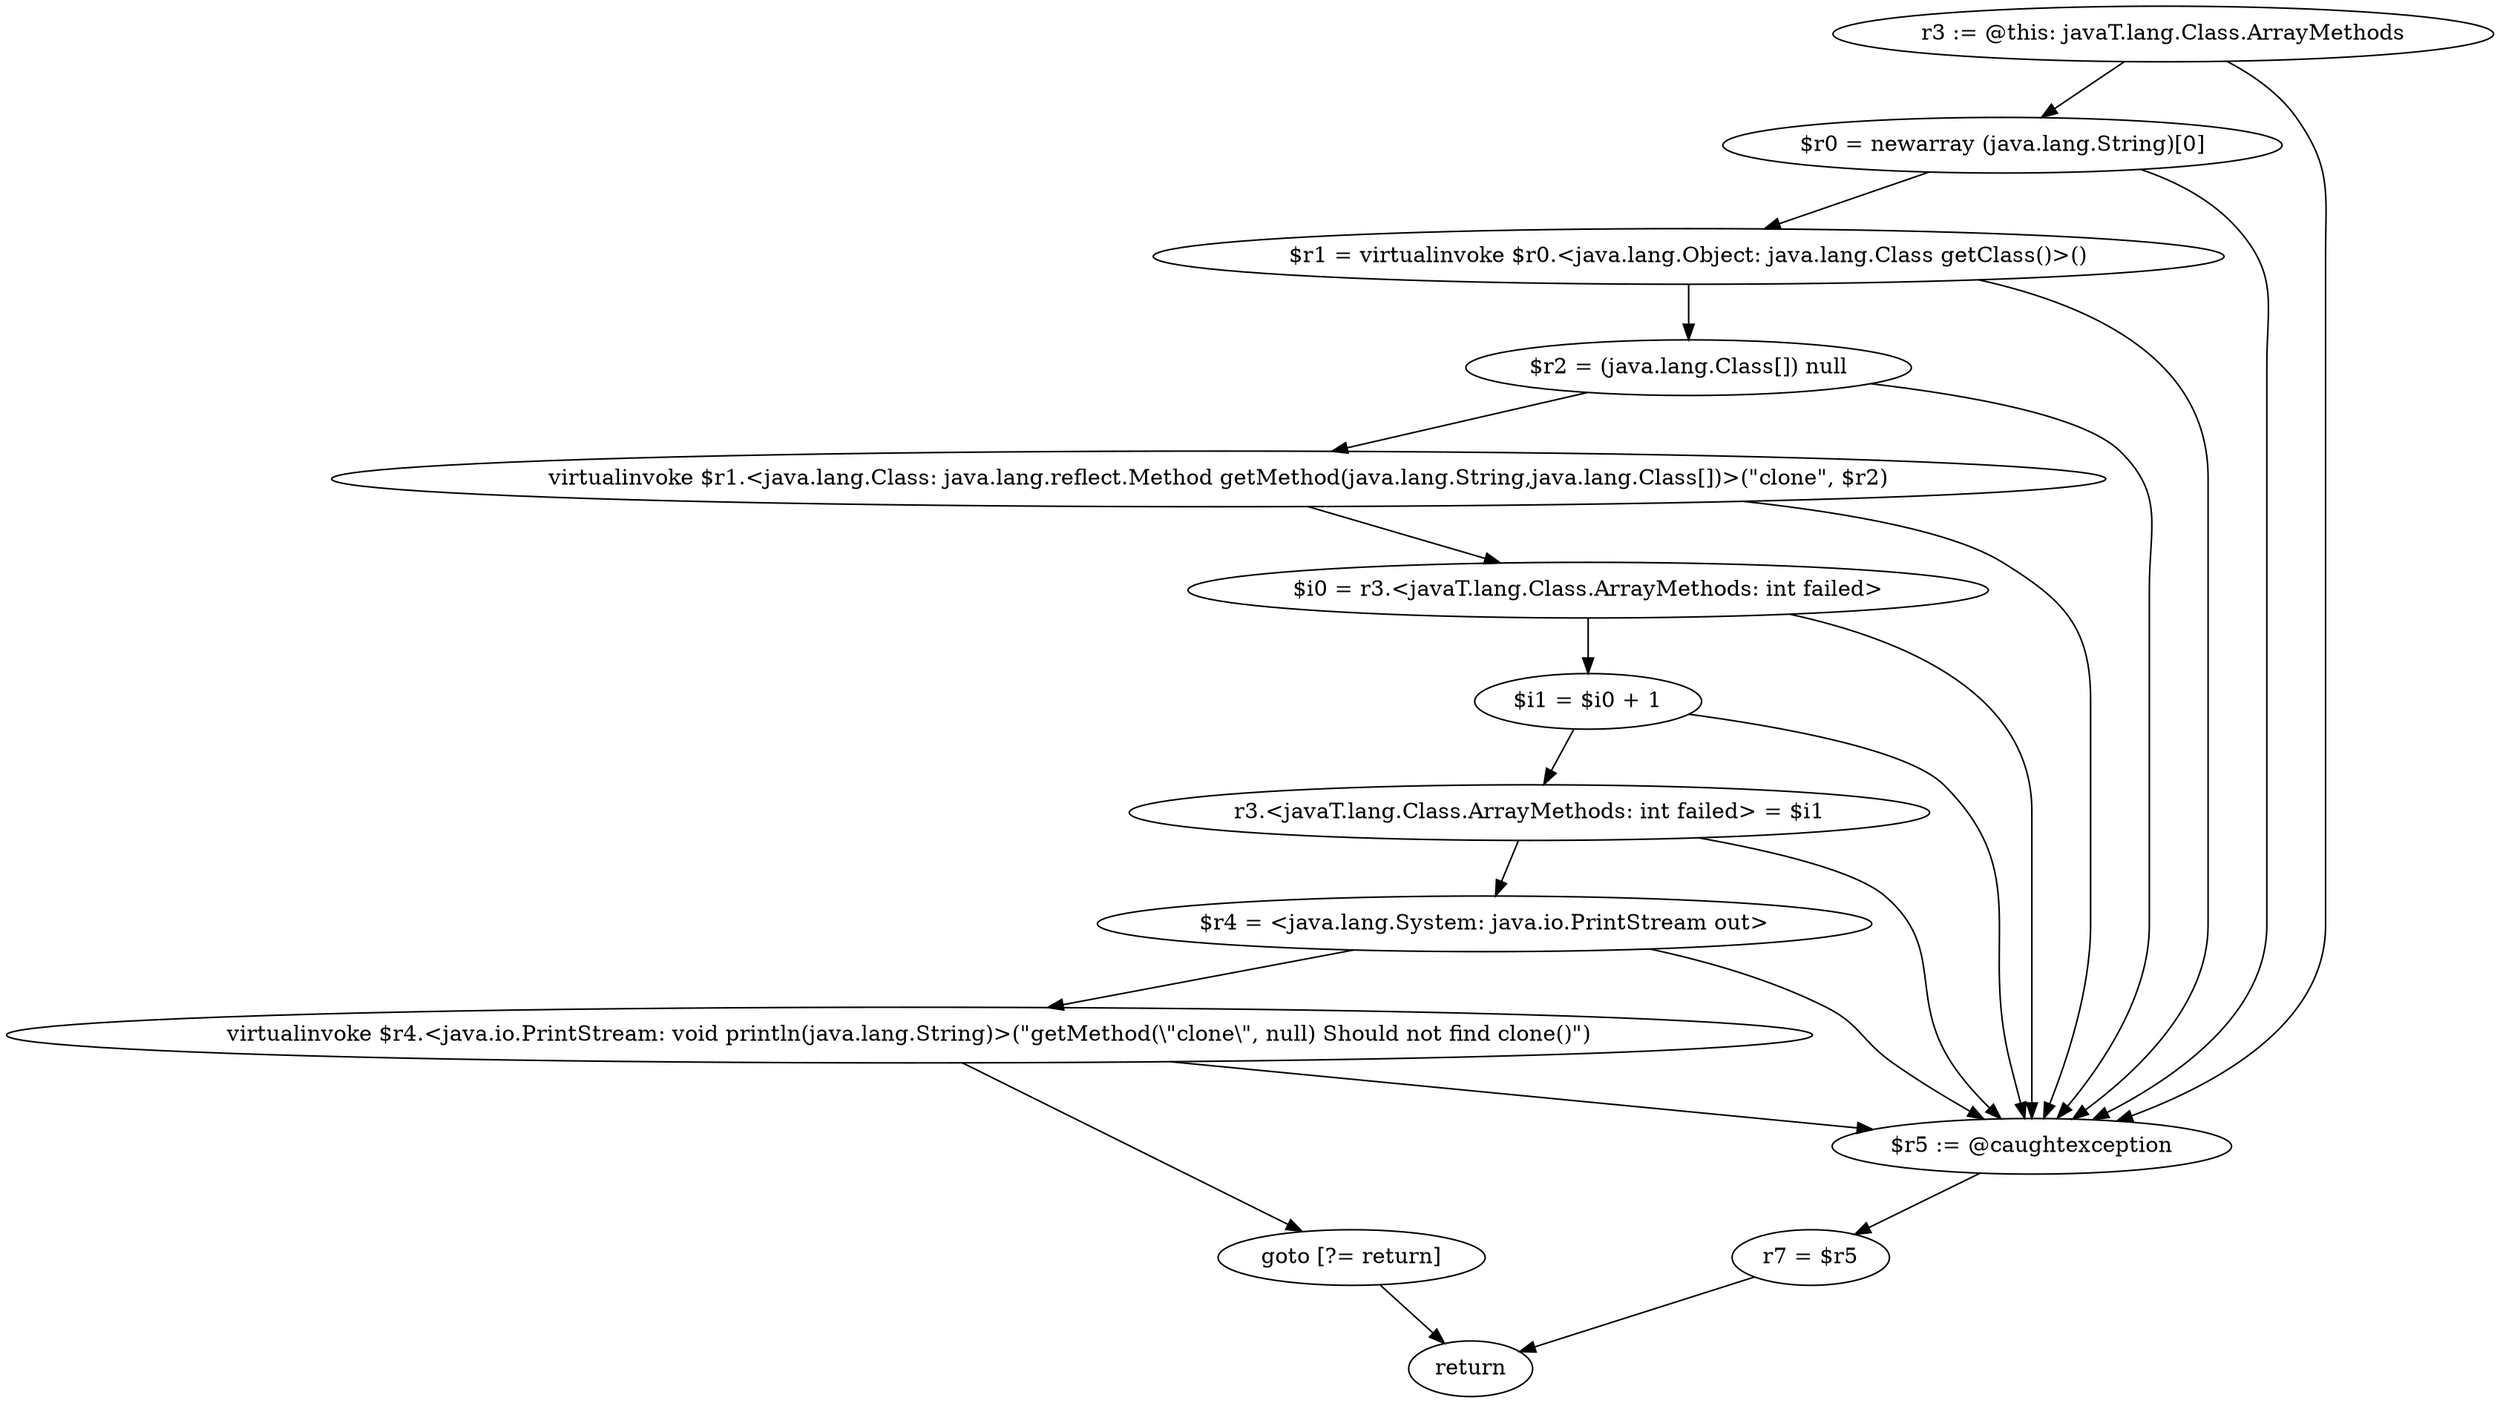 digraph "unitGraph" {
    "r3 := @this: javaT.lang.Class.ArrayMethods"
    "$r0 = newarray (java.lang.String)[0]"
    "$r1 = virtualinvoke $r0.<java.lang.Object: java.lang.Class getClass()>()"
    "$r2 = (java.lang.Class[]) null"
    "virtualinvoke $r1.<java.lang.Class: java.lang.reflect.Method getMethod(java.lang.String,java.lang.Class[])>(\"clone\", $r2)"
    "$i0 = r3.<javaT.lang.Class.ArrayMethods: int failed>"
    "$i1 = $i0 + 1"
    "r3.<javaT.lang.Class.ArrayMethods: int failed> = $i1"
    "$r4 = <java.lang.System: java.io.PrintStream out>"
    "virtualinvoke $r4.<java.io.PrintStream: void println(java.lang.String)>(\"getMethod(\\\"clone\\\", null) Should not find clone()\")"
    "goto [?= return]"
    "$r5 := @caughtexception"
    "r7 = $r5"
    "return"
    "r3 := @this: javaT.lang.Class.ArrayMethods"->"$r0 = newarray (java.lang.String)[0]";
    "r3 := @this: javaT.lang.Class.ArrayMethods"->"$r5 := @caughtexception";
    "$r0 = newarray (java.lang.String)[0]"->"$r1 = virtualinvoke $r0.<java.lang.Object: java.lang.Class getClass()>()";
    "$r0 = newarray (java.lang.String)[0]"->"$r5 := @caughtexception";
    "$r1 = virtualinvoke $r0.<java.lang.Object: java.lang.Class getClass()>()"->"$r2 = (java.lang.Class[]) null";
    "$r1 = virtualinvoke $r0.<java.lang.Object: java.lang.Class getClass()>()"->"$r5 := @caughtexception";
    "$r2 = (java.lang.Class[]) null"->"virtualinvoke $r1.<java.lang.Class: java.lang.reflect.Method getMethod(java.lang.String,java.lang.Class[])>(\"clone\", $r2)";
    "$r2 = (java.lang.Class[]) null"->"$r5 := @caughtexception";
    "virtualinvoke $r1.<java.lang.Class: java.lang.reflect.Method getMethod(java.lang.String,java.lang.Class[])>(\"clone\", $r2)"->"$i0 = r3.<javaT.lang.Class.ArrayMethods: int failed>";
    "virtualinvoke $r1.<java.lang.Class: java.lang.reflect.Method getMethod(java.lang.String,java.lang.Class[])>(\"clone\", $r2)"->"$r5 := @caughtexception";
    "$i0 = r3.<javaT.lang.Class.ArrayMethods: int failed>"->"$i1 = $i0 + 1";
    "$i0 = r3.<javaT.lang.Class.ArrayMethods: int failed>"->"$r5 := @caughtexception";
    "$i1 = $i0 + 1"->"r3.<javaT.lang.Class.ArrayMethods: int failed> = $i1";
    "$i1 = $i0 + 1"->"$r5 := @caughtexception";
    "r3.<javaT.lang.Class.ArrayMethods: int failed> = $i1"->"$r4 = <java.lang.System: java.io.PrintStream out>";
    "r3.<javaT.lang.Class.ArrayMethods: int failed> = $i1"->"$r5 := @caughtexception";
    "$r4 = <java.lang.System: java.io.PrintStream out>"->"virtualinvoke $r4.<java.io.PrintStream: void println(java.lang.String)>(\"getMethod(\\\"clone\\\", null) Should not find clone()\")";
    "$r4 = <java.lang.System: java.io.PrintStream out>"->"$r5 := @caughtexception";
    "virtualinvoke $r4.<java.io.PrintStream: void println(java.lang.String)>(\"getMethod(\\\"clone\\\", null) Should not find clone()\")"->"goto [?= return]";
    "virtualinvoke $r4.<java.io.PrintStream: void println(java.lang.String)>(\"getMethod(\\\"clone\\\", null) Should not find clone()\")"->"$r5 := @caughtexception";
    "goto [?= return]"->"return";
    "$r5 := @caughtexception"->"r7 = $r5";
    "r7 = $r5"->"return";
}
